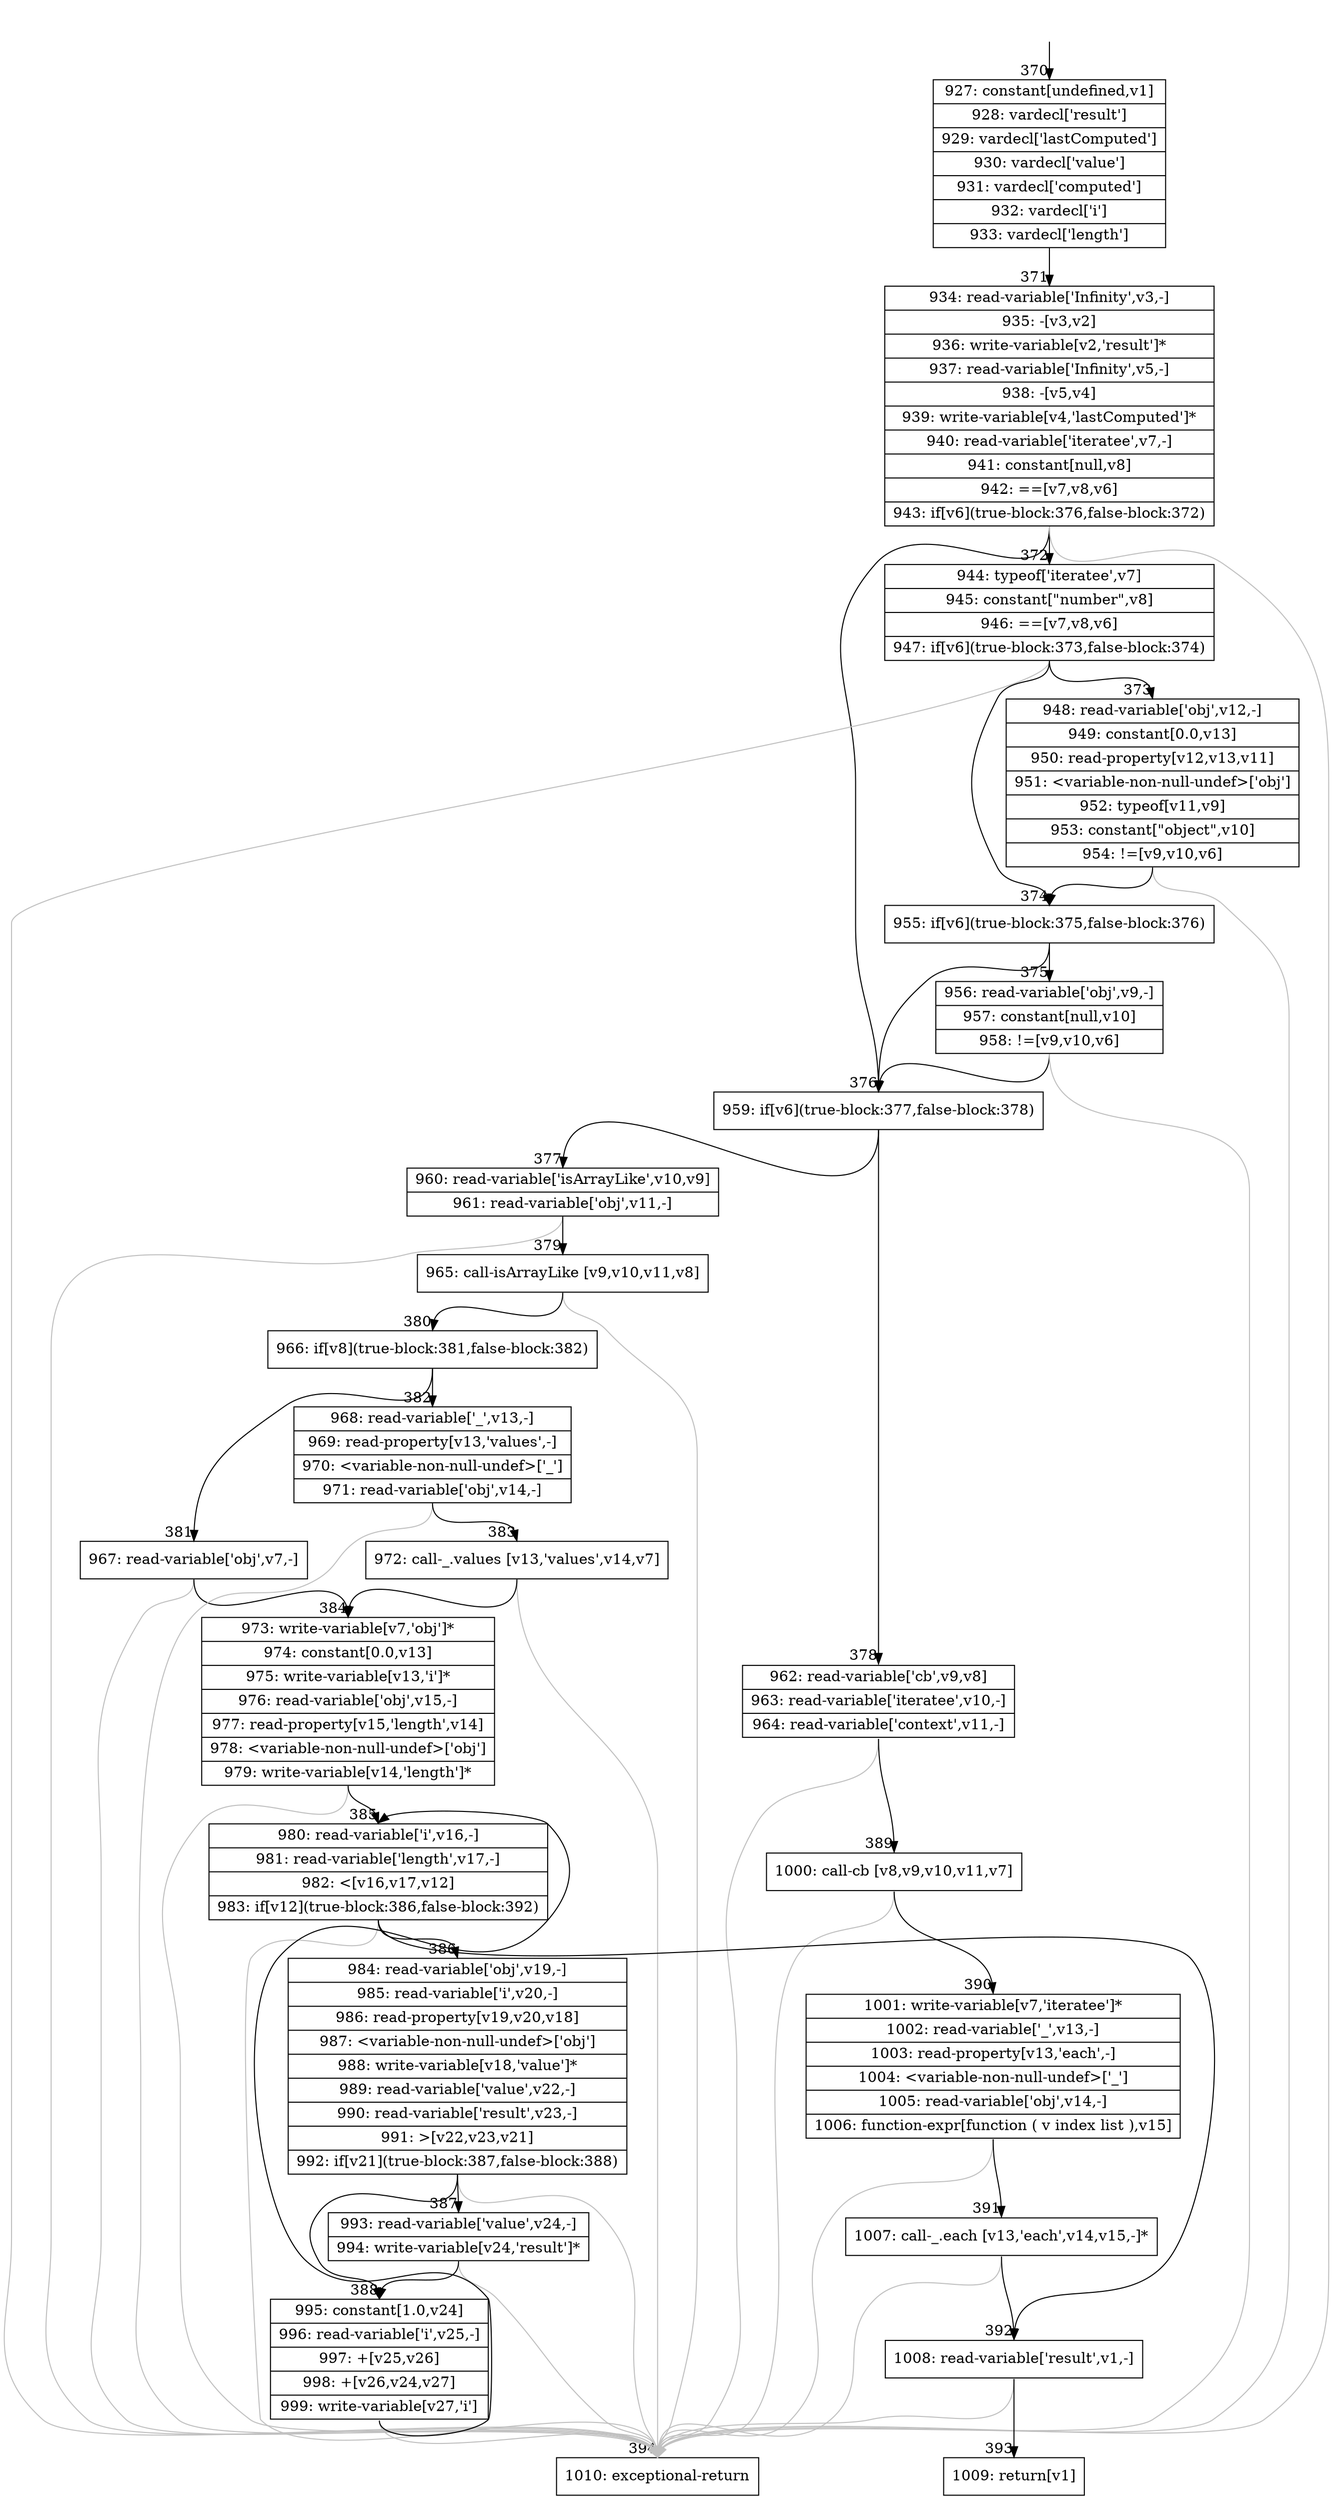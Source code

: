 digraph {
rankdir="TD"
BB_entry34[shape=none,label=""];
BB_entry34 -> BB370 [tailport=s, headport=n, headlabel="    370"]
BB370 [shape=record label="{927: constant[undefined,v1]|928: vardecl['result']|929: vardecl['lastComputed']|930: vardecl['value']|931: vardecl['computed']|932: vardecl['i']|933: vardecl['length']}" ] 
BB370 -> BB371 [tailport=s, headport=n, headlabel="      371"]
BB371 [shape=record label="{934: read-variable['Infinity',v3,-]|935: -[v3,v2]|936: write-variable[v2,'result']*|937: read-variable['Infinity',v5,-]|938: -[v5,v4]|939: write-variable[v4,'lastComputed']*|940: read-variable['iteratee',v7,-]|941: constant[null,v8]|942: ==[v7,v8,v6]|943: if[v6](true-block:376,false-block:372)}" ] 
BB371 -> BB376 [tailport=s, headport=n, headlabel="      376"]
BB371 -> BB372 [tailport=s, headport=n, headlabel="      372"]
BB371 -> BB394 [tailport=s, headport=n, color=gray, headlabel="      394"]
BB372 [shape=record label="{944: typeof['iteratee',v7]|945: constant[\"number\",v8]|946: ==[v7,v8,v6]|947: if[v6](true-block:373,false-block:374)}" ] 
BB372 -> BB374 [tailport=s, headport=n, headlabel="      374"]
BB372 -> BB373 [tailport=s, headport=n, headlabel="      373"]
BB372 -> BB394 [tailport=s, headport=n, color=gray]
BB373 [shape=record label="{948: read-variable['obj',v12,-]|949: constant[0.0,v13]|950: read-property[v12,v13,v11]|951: \<variable-non-null-undef\>['obj']|952: typeof[v11,v9]|953: constant[\"object\",v10]|954: !=[v9,v10,v6]}" ] 
BB373 -> BB374 [tailport=s, headport=n]
BB373 -> BB394 [tailport=s, headport=n, color=gray]
BB374 [shape=record label="{955: if[v6](true-block:375,false-block:376)}" ] 
BB374 -> BB376 [tailport=s, headport=n]
BB374 -> BB375 [tailport=s, headport=n, headlabel="      375"]
BB375 [shape=record label="{956: read-variable['obj',v9,-]|957: constant[null,v10]|958: !=[v9,v10,v6]}" ] 
BB375 -> BB376 [tailport=s, headport=n]
BB375 -> BB394 [tailport=s, headport=n, color=gray]
BB376 [shape=record label="{959: if[v6](true-block:377,false-block:378)}" ] 
BB376 -> BB377 [tailport=s, headport=n, headlabel="      377"]
BB376 -> BB378 [tailport=s, headport=n, headlabel="      378"]
BB377 [shape=record label="{960: read-variable['isArrayLike',v10,v9]|961: read-variable['obj',v11,-]}" ] 
BB377 -> BB379 [tailport=s, headport=n, headlabel="      379"]
BB377 -> BB394 [tailport=s, headport=n, color=gray]
BB378 [shape=record label="{962: read-variable['cb',v9,v8]|963: read-variable['iteratee',v10,-]|964: read-variable['context',v11,-]}" ] 
BB378 -> BB389 [tailport=s, headport=n, headlabel="      389"]
BB378 -> BB394 [tailport=s, headport=n, color=gray]
BB379 [shape=record label="{965: call-isArrayLike [v9,v10,v11,v8]}" ] 
BB379 -> BB380 [tailport=s, headport=n, headlabel="      380"]
BB379 -> BB394 [tailport=s, headport=n, color=gray]
BB380 [shape=record label="{966: if[v8](true-block:381,false-block:382)}" ] 
BB380 -> BB381 [tailport=s, headport=n, headlabel="      381"]
BB380 -> BB382 [tailport=s, headport=n, headlabel="      382"]
BB381 [shape=record label="{967: read-variable['obj',v7,-]}" ] 
BB381 -> BB384 [tailport=s, headport=n, headlabel="      384"]
BB381 -> BB394 [tailport=s, headport=n, color=gray]
BB382 [shape=record label="{968: read-variable['_',v13,-]|969: read-property[v13,'values',-]|970: \<variable-non-null-undef\>['_']|971: read-variable['obj',v14,-]}" ] 
BB382 -> BB383 [tailport=s, headport=n, headlabel="      383"]
BB382 -> BB394 [tailport=s, headport=n, color=gray]
BB383 [shape=record label="{972: call-_.values [v13,'values',v14,v7]}" ] 
BB383 -> BB384 [tailport=s, headport=n]
BB383 -> BB394 [tailport=s, headport=n, color=gray]
BB384 [shape=record label="{973: write-variable[v7,'obj']*|974: constant[0.0,v13]|975: write-variable[v13,'i']*|976: read-variable['obj',v15,-]|977: read-property[v15,'length',v14]|978: \<variable-non-null-undef\>['obj']|979: write-variable[v14,'length']*}" ] 
BB384 -> BB385 [tailport=s, headport=n, headlabel="      385"]
BB384 -> BB394 [tailport=s, headport=n, color=gray]
BB385 [shape=record label="{980: read-variable['i',v16,-]|981: read-variable['length',v17,-]|982: \<[v16,v17,v12]|983: if[v12](true-block:386,false-block:392)}" ] 
BB385 -> BB386 [tailport=s, headport=n, headlabel="      386"]
BB385 -> BB392 [tailport=s, headport=n, headlabel="      392"]
BB385 -> BB394 [tailport=s, headport=n, color=gray]
BB386 [shape=record label="{984: read-variable['obj',v19,-]|985: read-variable['i',v20,-]|986: read-property[v19,v20,v18]|987: \<variable-non-null-undef\>['obj']|988: write-variable[v18,'value']*|989: read-variable['value',v22,-]|990: read-variable['result',v23,-]|991: \>[v22,v23,v21]|992: if[v21](true-block:387,false-block:388)}" ] 
BB386 -> BB387 [tailport=s, headport=n, headlabel="      387"]
BB386 -> BB388 [tailport=s, headport=n, headlabel="      388"]
BB386 -> BB394 [tailport=s, headport=n, color=gray]
BB387 [shape=record label="{993: read-variable['value',v24,-]|994: write-variable[v24,'result']*}" ] 
BB387 -> BB388 [tailport=s, headport=n]
BB387 -> BB394 [tailport=s, headport=n, color=gray]
BB388 [shape=record label="{995: constant[1.0,v24]|996: read-variable['i',v25,-]|997: +[v25,v26]|998: +[v26,v24,v27]|999: write-variable[v27,'i']}" ] 
BB388 -> BB385 [tailport=s, headport=n]
BB388 -> BB394 [tailport=s, headport=n, color=gray]
BB389 [shape=record label="{1000: call-cb [v8,v9,v10,v11,v7]}" ] 
BB389 -> BB390 [tailport=s, headport=n, headlabel="      390"]
BB389 -> BB394 [tailport=s, headport=n, color=gray]
BB390 [shape=record label="{1001: write-variable[v7,'iteratee']*|1002: read-variable['_',v13,-]|1003: read-property[v13,'each',-]|1004: \<variable-non-null-undef\>['_']|1005: read-variable['obj',v14,-]|1006: function-expr[function ( v index list ),v15]}" ] 
BB390 -> BB391 [tailport=s, headport=n, headlabel="      391"]
BB390 -> BB394 [tailport=s, headport=n, color=gray]
BB391 [shape=record label="{1007: call-_.each [v13,'each',v14,v15,-]*}" ] 
BB391 -> BB392 [tailport=s, headport=n]
BB391 -> BB394 [tailport=s, headport=n, color=gray]
BB392 [shape=record label="{1008: read-variable['result',v1,-]}" ] 
BB392 -> BB393 [tailport=s, headport=n, headlabel="      393"]
BB392 -> BB394 [tailport=s, headport=n, color=gray]
BB393 [shape=record label="{1009: return[v1]}" ] 
BB394 [shape=record label="{1010: exceptional-return}" ] 
//#$~ 326
}
